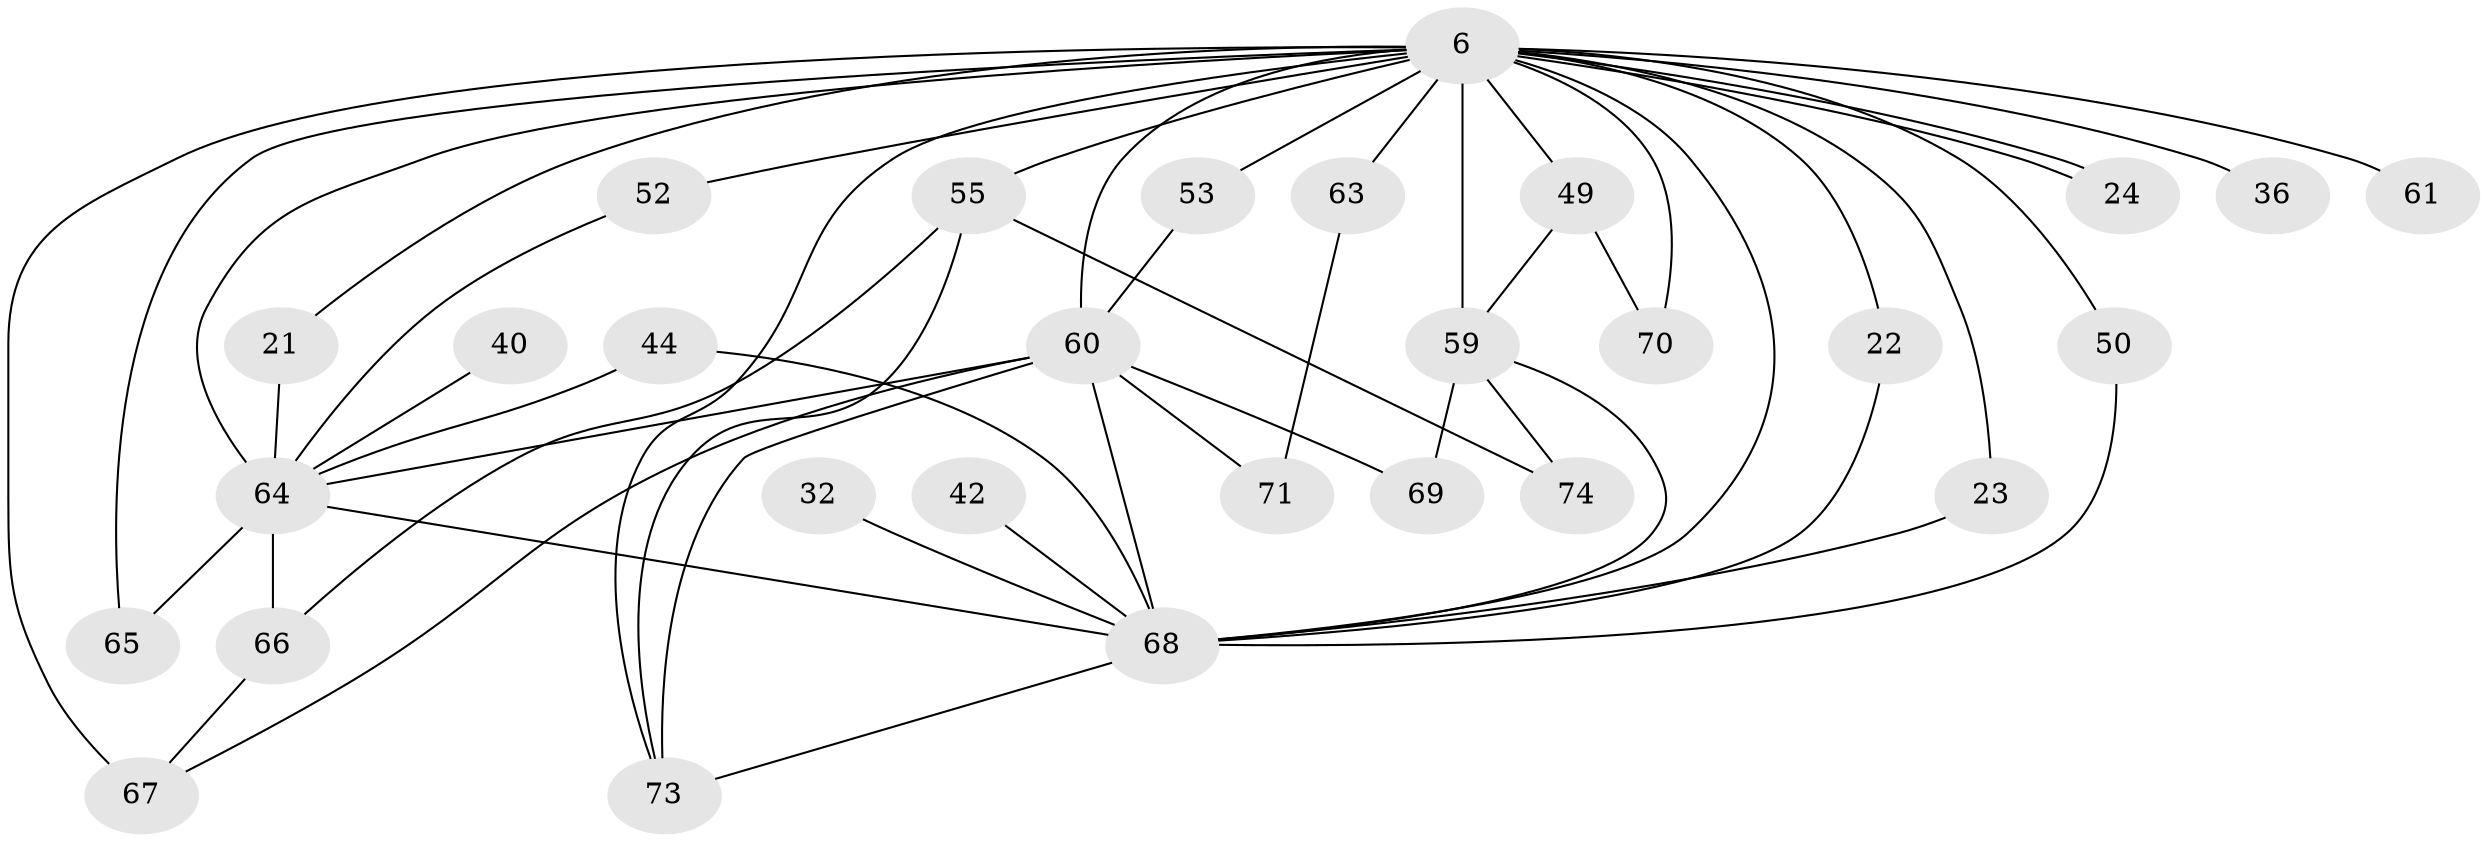// original degree distribution, {15: 0.02702702702702703, 24: 0.013513513513513514, 14: 0.02702702702702703, 23: 0.02702702702702703, 17: 0.013513513513513514, 12: 0.013513513513513514, 16: 0.013513513513513514, 3: 0.20270270270270271, 8: 0.013513513513513514, 7: 0.013513513513513514, 2: 0.527027027027027, 5: 0.013513513513513514, 4: 0.08108108108108109, 6: 0.013513513513513514}
// Generated by graph-tools (version 1.1) at 2025/47/03/04/25 21:47:11]
// undirected, 29 vertices, 52 edges
graph export_dot {
graph [start="1"]
  node [color=gray90,style=filled];
  6 [super="+4+5"];
  21;
  22;
  23;
  24;
  32;
  36;
  40;
  42;
  44;
  49 [super="+28"];
  50;
  52;
  53;
  55 [super="+18+19"];
  59 [super="+14+20+31+27+34+57+47"];
  60 [super="+54+9+15"];
  61 [super="+13"];
  63 [super="+25"];
  64 [super="+3"];
  65;
  66 [super="+46"];
  67 [super="+33+37"];
  68 [super="+10+17"];
  69 [super="+62"];
  70 [super="+38"];
  71;
  73 [super="+72"];
  74;
  6 -- 22;
  6 -- 24;
  6 -- 24;
  6 -- 36 [weight=2];
  6 -- 50;
  6 -- 52;
  6 -- 65;
  6 -- 68 [weight=10];
  6 -- 21;
  6 -- 53;
  6 -- 59 [weight=12];
  6 -- 63 [weight=4];
  6 -- 70 [weight=5];
  6 -- 73 [weight=2];
  6 -- 23;
  6 -- 55 [weight=5];
  6 -- 61 [weight=2];
  6 -- 60 [weight=10];
  6 -- 49;
  6 -- 67 [weight=2];
  6 -- 64 [weight=8];
  21 -- 64;
  22 -- 68;
  23 -- 68;
  32 -- 68 [weight=2];
  40 -- 64 [weight=2];
  42 -- 68 [weight=2];
  44 -- 68;
  44 -- 64;
  49 -- 70;
  49 -- 59;
  50 -- 68;
  52 -- 64;
  53 -- 60;
  55 -- 74;
  55 -- 66;
  55 -- 73 [weight=2];
  59 -- 68 [weight=2];
  59 -- 74;
  59 -- 69 [weight=2];
  60 -- 64 [weight=6];
  60 -- 68 [weight=4];
  60 -- 69;
  60 -- 71;
  60 -- 73;
  60 -- 67;
  63 -- 71;
  64 -- 65;
  64 -- 66 [weight=3];
  64 -- 68 [weight=4];
  66 -- 67;
  68 -- 73 [weight=3];
}

